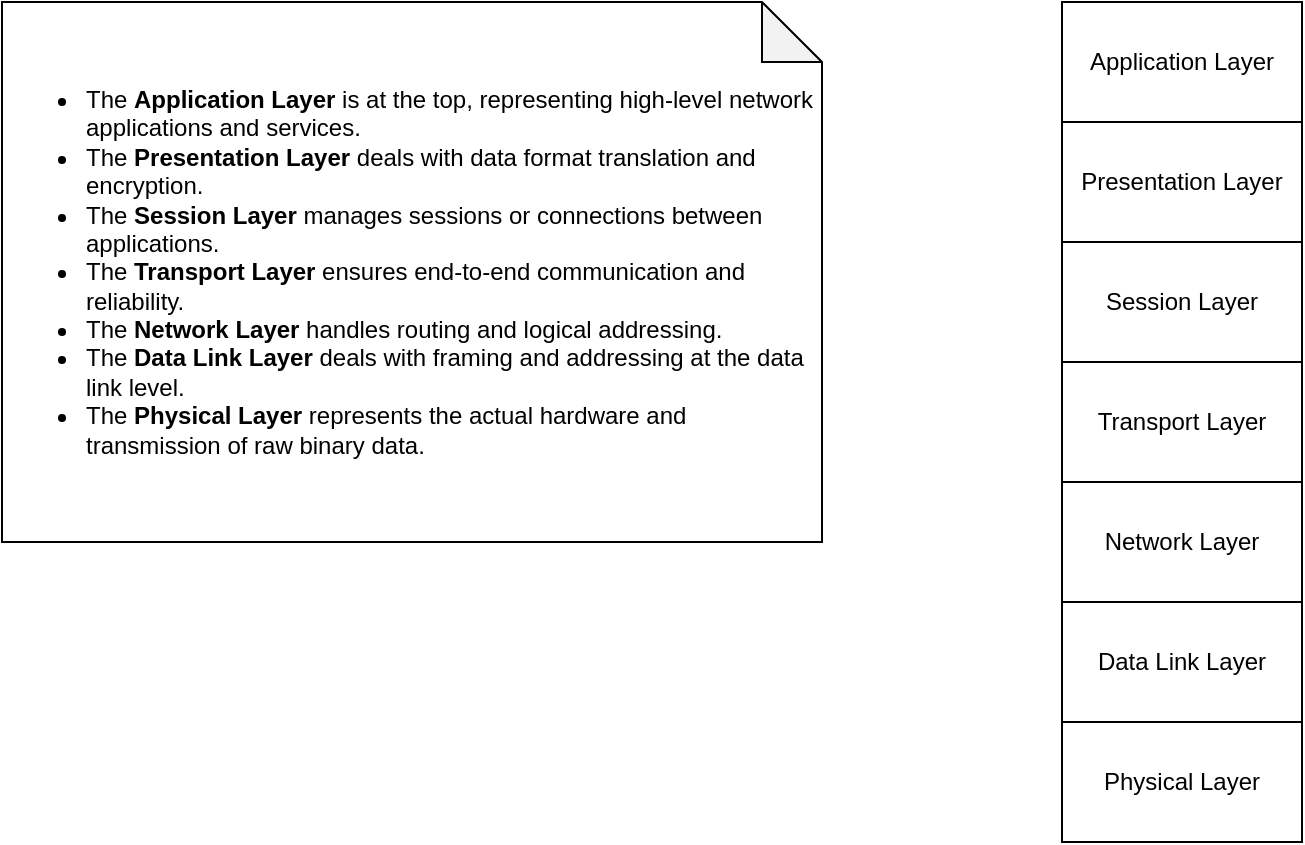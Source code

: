 <mxfile version="22.1.11" type="github">
  <diagram name="Page-1" id="xmJepTng7elembTOaFOs">
    <mxGraphModel dx="1644" dy="1546" grid="1" gridSize="10" guides="1" tooltips="1" connect="1" arrows="1" fold="1" page="1" pageScale="1" pageWidth="850" pageHeight="1100" math="0" shadow="0">
      <root>
        <mxCell id="0" />
        <mxCell id="1" parent="0" />
        <mxCell id="P8CpTyB3TYADJupHUwkc-1" value="Physical Layer" style="rounded=0;whiteSpace=wrap;html=1;" vertex="1" parent="1">
          <mxGeometry x="280" y="240" width="120" height="60" as="geometry" />
        </mxCell>
        <mxCell id="P8CpTyB3TYADJupHUwkc-2" value="Data Link Layer" style="rounded=0;whiteSpace=wrap;html=1;" vertex="1" parent="1">
          <mxGeometry x="280" y="180" width="120" height="60" as="geometry" />
        </mxCell>
        <mxCell id="P8CpTyB3TYADJupHUwkc-3" value="Network Layer" style="rounded=0;whiteSpace=wrap;html=1;" vertex="1" parent="1">
          <mxGeometry x="280" y="120" width="120" height="60" as="geometry" />
        </mxCell>
        <mxCell id="P8CpTyB3TYADJupHUwkc-4" value="Transport Layer" style="rounded=0;whiteSpace=wrap;html=1;" vertex="1" parent="1">
          <mxGeometry x="280" y="60" width="120" height="60" as="geometry" />
        </mxCell>
        <mxCell id="P8CpTyB3TYADJupHUwkc-5" value="Session Layer" style="rounded=0;whiteSpace=wrap;html=1;" vertex="1" parent="1">
          <mxGeometry x="280" width="120" height="60" as="geometry" />
        </mxCell>
        <mxCell id="P8CpTyB3TYADJupHUwkc-6" value="Presentation Layer" style="rounded=0;whiteSpace=wrap;html=1;" vertex="1" parent="1">
          <mxGeometry x="280" y="-60" width="120" height="60" as="geometry" />
        </mxCell>
        <mxCell id="P8CpTyB3TYADJupHUwkc-7" value="Application Layer" style="rounded=0;whiteSpace=wrap;html=1;" vertex="1" parent="1">
          <mxGeometry x="280" y="-120" width="120" height="60" as="geometry" />
        </mxCell>
        <mxCell id="P8CpTyB3TYADJupHUwkc-8" value="&lt;ul&gt;&lt;li&gt;The &lt;b&gt;Application Layer&lt;/b&gt; is at the top, representing high-level network applications and services.&lt;/li&gt;&lt;li&gt;The &lt;b&gt;Presentation Layer&lt;/b&gt; deals with data format translation and encryption.&lt;/li&gt;&lt;li&gt;The &lt;b&gt;Session Layer&lt;/b&gt; manages sessions or connections between applications.&lt;/li&gt;&lt;li&gt;The &lt;b&gt;Transport Layer&lt;/b&gt; ensures end-to-end communication and reliability.&lt;/li&gt;&lt;li&gt;The &lt;b&gt;Network Layer&lt;/b&gt; handles routing and logical addressing.&lt;/li&gt;&lt;li&gt;The &lt;b&gt;Data Link Layer&lt;/b&gt; deals with framing and addressing at the data link level.&lt;/li&gt;&lt;li&gt;The &lt;b&gt;Physical Layer&lt;/b&gt; represents the actual hardware and transmission of raw binary data.&lt;/li&gt;&lt;/ul&gt;" style="shape=note;whiteSpace=wrap;html=1;backgroundOutline=1;darkOpacity=0.05;align=left;" vertex="1" parent="1">
          <mxGeometry x="-250" y="-120" width="410" height="270" as="geometry" />
        </mxCell>
      </root>
    </mxGraphModel>
  </diagram>
</mxfile>
